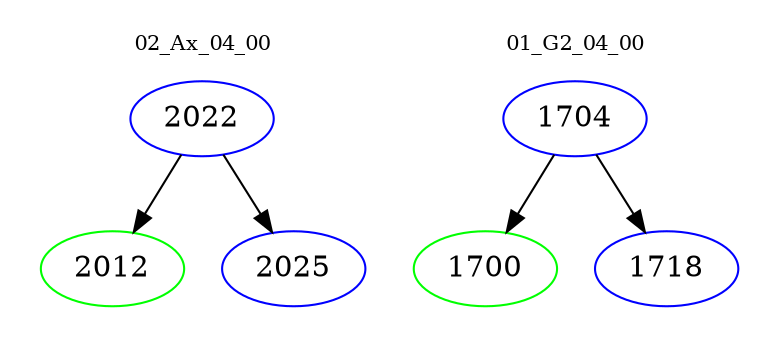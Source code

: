 digraph{
subgraph cluster_0 {
color = white
label = "02_Ax_04_00";
fontsize=10;
T0_2022 [label="2022", color="blue"]
T0_2022 -> T0_2012 [color="black"]
T0_2012 [label="2012", color="green"]
T0_2022 -> T0_2025 [color="black"]
T0_2025 [label="2025", color="blue"]
}
subgraph cluster_1 {
color = white
label = "01_G2_04_00";
fontsize=10;
T1_1704 [label="1704", color="blue"]
T1_1704 -> T1_1700 [color="black"]
T1_1700 [label="1700", color="green"]
T1_1704 -> T1_1718 [color="black"]
T1_1718 [label="1718", color="blue"]
}
}
